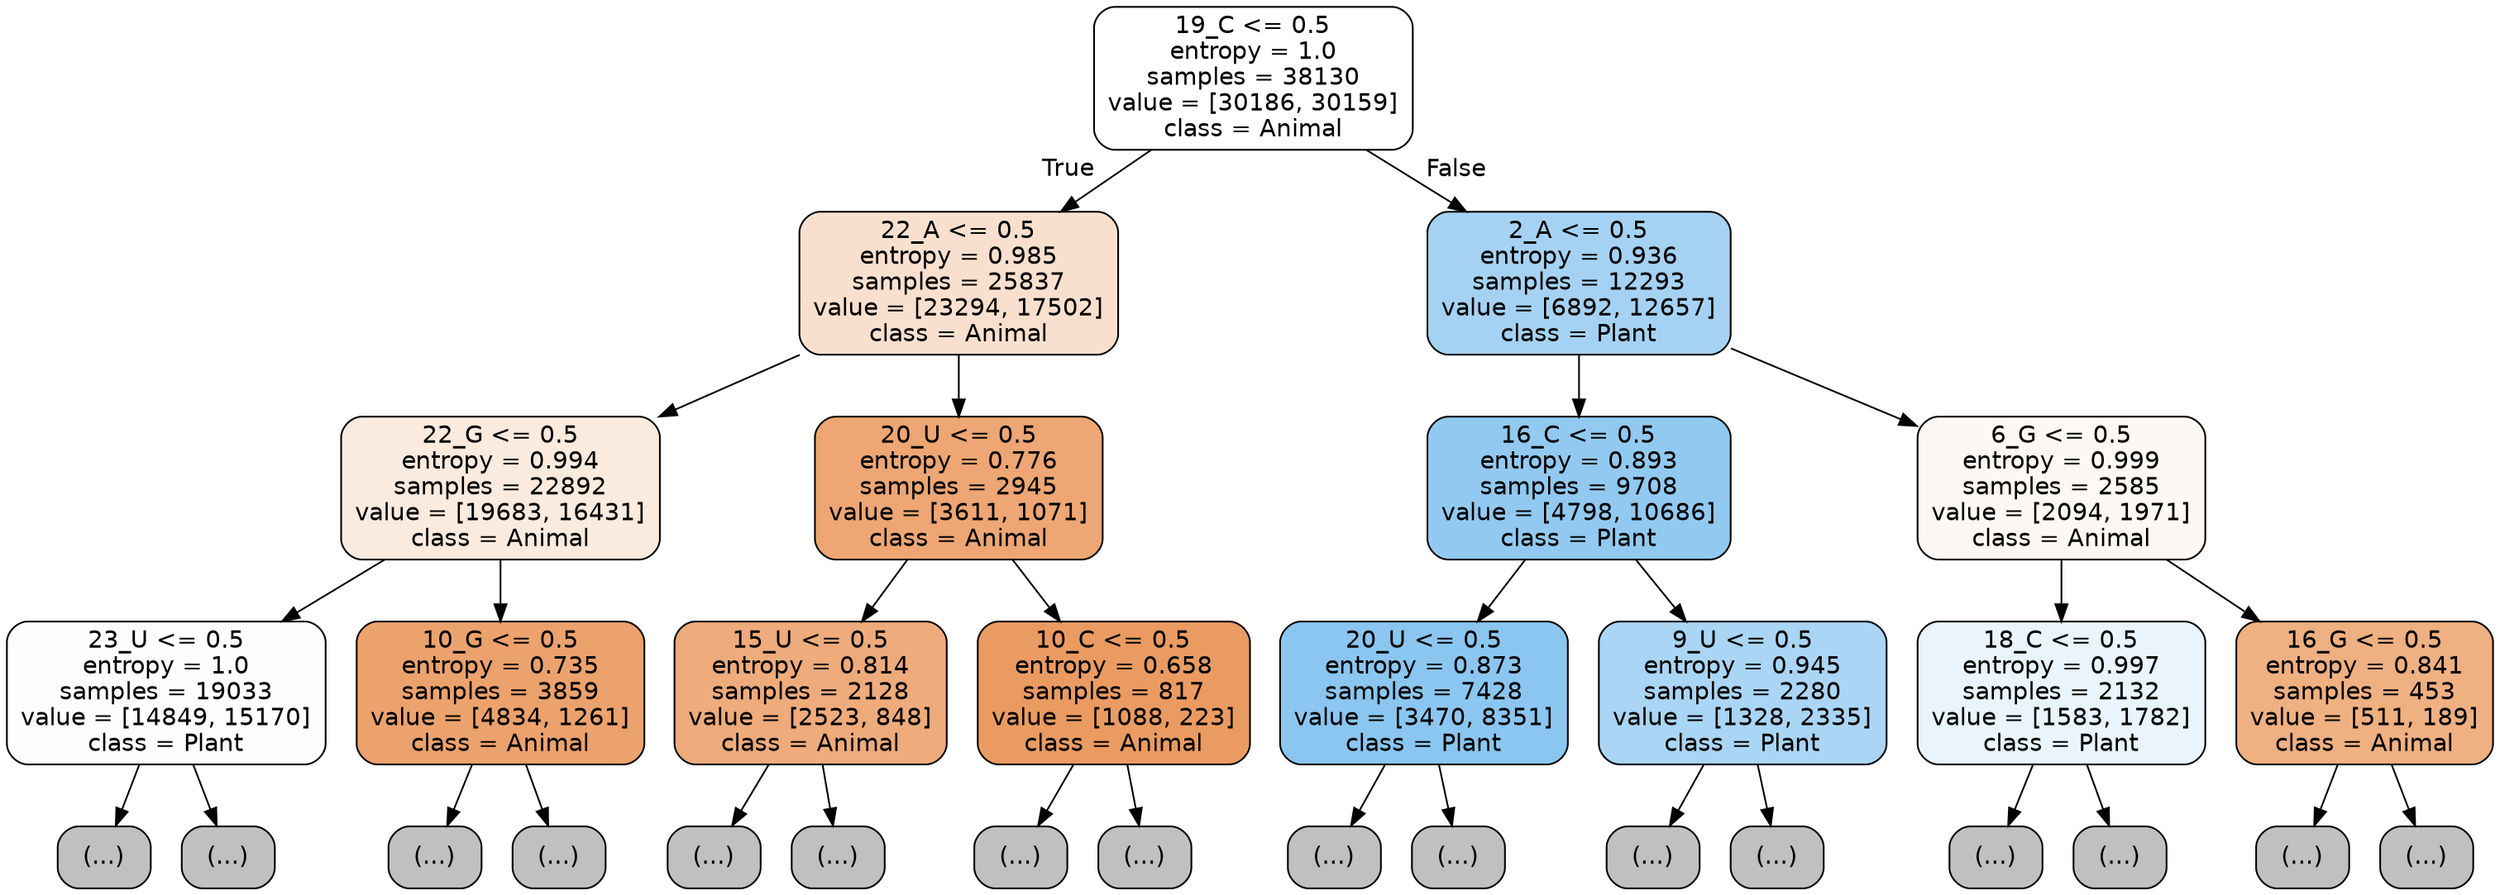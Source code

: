 digraph Tree {
node [shape=box, style="filled, rounded", color="black", fontname="helvetica"] ;
edge [fontname="helvetica"] ;
0 [label="19_C <= 0.5\nentropy = 1.0\nsamples = 38130\nvalue = [30186, 30159]\nclass = Animal", fillcolor="#ffffff"] ;
1 [label="22_A <= 0.5\nentropy = 0.985\nsamples = 25837\nvalue = [23294, 17502]\nclass = Animal", fillcolor="#f9e0ce"] ;
0 -> 1 [labeldistance=2.5, labelangle=45, headlabel="True"] ;
2 [label="22_G <= 0.5\nentropy = 0.994\nsamples = 22892\nvalue = [19683, 16431]\nclass = Animal", fillcolor="#fbeade"] ;
1 -> 2 ;
3 [label="23_U <= 0.5\nentropy = 1.0\nsamples = 19033\nvalue = [14849, 15170]\nclass = Plant", fillcolor="#fbfdfe"] ;
2 -> 3 ;
4 [label="(...)", fillcolor="#C0C0C0"] ;
3 -> 4 ;
9513 [label="(...)", fillcolor="#C0C0C0"] ;
3 -> 9513 ;
9794 [label="10_G <= 0.5\nentropy = 0.735\nsamples = 3859\nvalue = [4834, 1261]\nclass = Animal", fillcolor="#eca26d"] ;
2 -> 9794 ;
9795 [label="(...)", fillcolor="#C0C0C0"] ;
9794 -> 9795 ;
10788 [label="(...)", fillcolor="#C0C0C0"] ;
9794 -> 10788 ;
11201 [label="20_U <= 0.5\nentropy = 0.776\nsamples = 2945\nvalue = [3611, 1071]\nclass = Animal", fillcolor="#eda674"] ;
1 -> 11201 ;
11202 [label="15_U <= 0.5\nentropy = 0.814\nsamples = 2128\nvalue = [2523, 848]\nclass = Animal", fillcolor="#eeab7c"] ;
11201 -> 11202 ;
11203 [label="(...)", fillcolor="#C0C0C0"] ;
11202 -> 11203 ;
12038 [label="(...)", fillcolor="#C0C0C0"] ;
11202 -> 12038 ;
12291 [label="10_C <= 0.5\nentropy = 0.658\nsamples = 817\nvalue = [1088, 223]\nclass = Animal", fillcolor="#ea9b62"] ;
11201 -> 12291 ;
12292 [label="(...)", fillcolor="#C0C0C0"] ;
12291 -> 12292 ;
12567 [label="(...)", fillcolor="#C0C0C0"] ;
12291 -> 12567 ;
12616 [label="2_A <= 0.5\nentropy = 0.936\nsamples = 12293\nvalue = [6892, 12657]\nclass = Plant", fillcolor="#a5d2f3"] ;
0 -> 12616 [labeldistance=2.5, labelangle=-45, headlabel="False"] ;
12617 [label="16_C <= 0.5\nentropy = 0.893\nsamples = 9708\nvalue = [4798, 10686]\nclass = Plant", fillcolor="#92c9f1"] ;
12616 -> 12617 ;
12618 [label="20_U <= 0.5\nentropy = 0.873\nsamples = 7428\nvalue = [3470, 8351]\nclass = Plant", fillcolor="#8bc6f0"] ;
12617 -> 12618 ;
12619 [label="(...)", fillcolor="#C0C0C0"] ;
12618 -> 12619 ;
14392 [label="(...)", fillcolor="#C0C0C0"] ;
12618 -> 14392 ;
15063 [label="9_U <= 0.5\nentropy = 0.945\nsamples = 2280\nvalue = [1328, 2335]\nclass = Plant", fillcolor="#aad5f4"] ;
12617 -> 15063 ;
15064 [label="(...)", fillcolor="#C0C0C0"] ;
15063 -> 15064 ;
15589 [label="(...)", fillcolor="#C0C0C0"] ;
15063 -> 15589 ;
15838 [label="6_G <= 0.5\nentropy = 0.999\nsamples = 2585\nvalue = [2094, 1971]\nclass = Animal", fillcolor="#fdf8f3"] ;
12616 -> 15838 ;
15839 [label="18_C <= 0.5\nentropy = 0.997\nsamples = 2132\nvalue = [1583, 1782]\nclass = Plant", fillcolor="#e9f4fc"] ;
15838 -> 15839 ;
15840 [label="(...)", fillcolor="#C0C0C0"] ;
15839 -> 15840 ;
16395 [label="(...)", fillcolor="#C0C0C0"] ;
15839 -> 16395 ;
16566 [label="16_G <= 0.5\nentropy = 0.841\nsamples = 453\nvalue = [511, 189]\nclass = Animal", fillcolor="#efb082"] ;
15838 -> 16566 ;
16567 [label="(...)", fillcolor="#C0C0C0"] ;
16566 -> 16567 ;
16740 [label="(...)", fillcolor="#C0C0C0"] ;
16566 -> 16740 ;
}